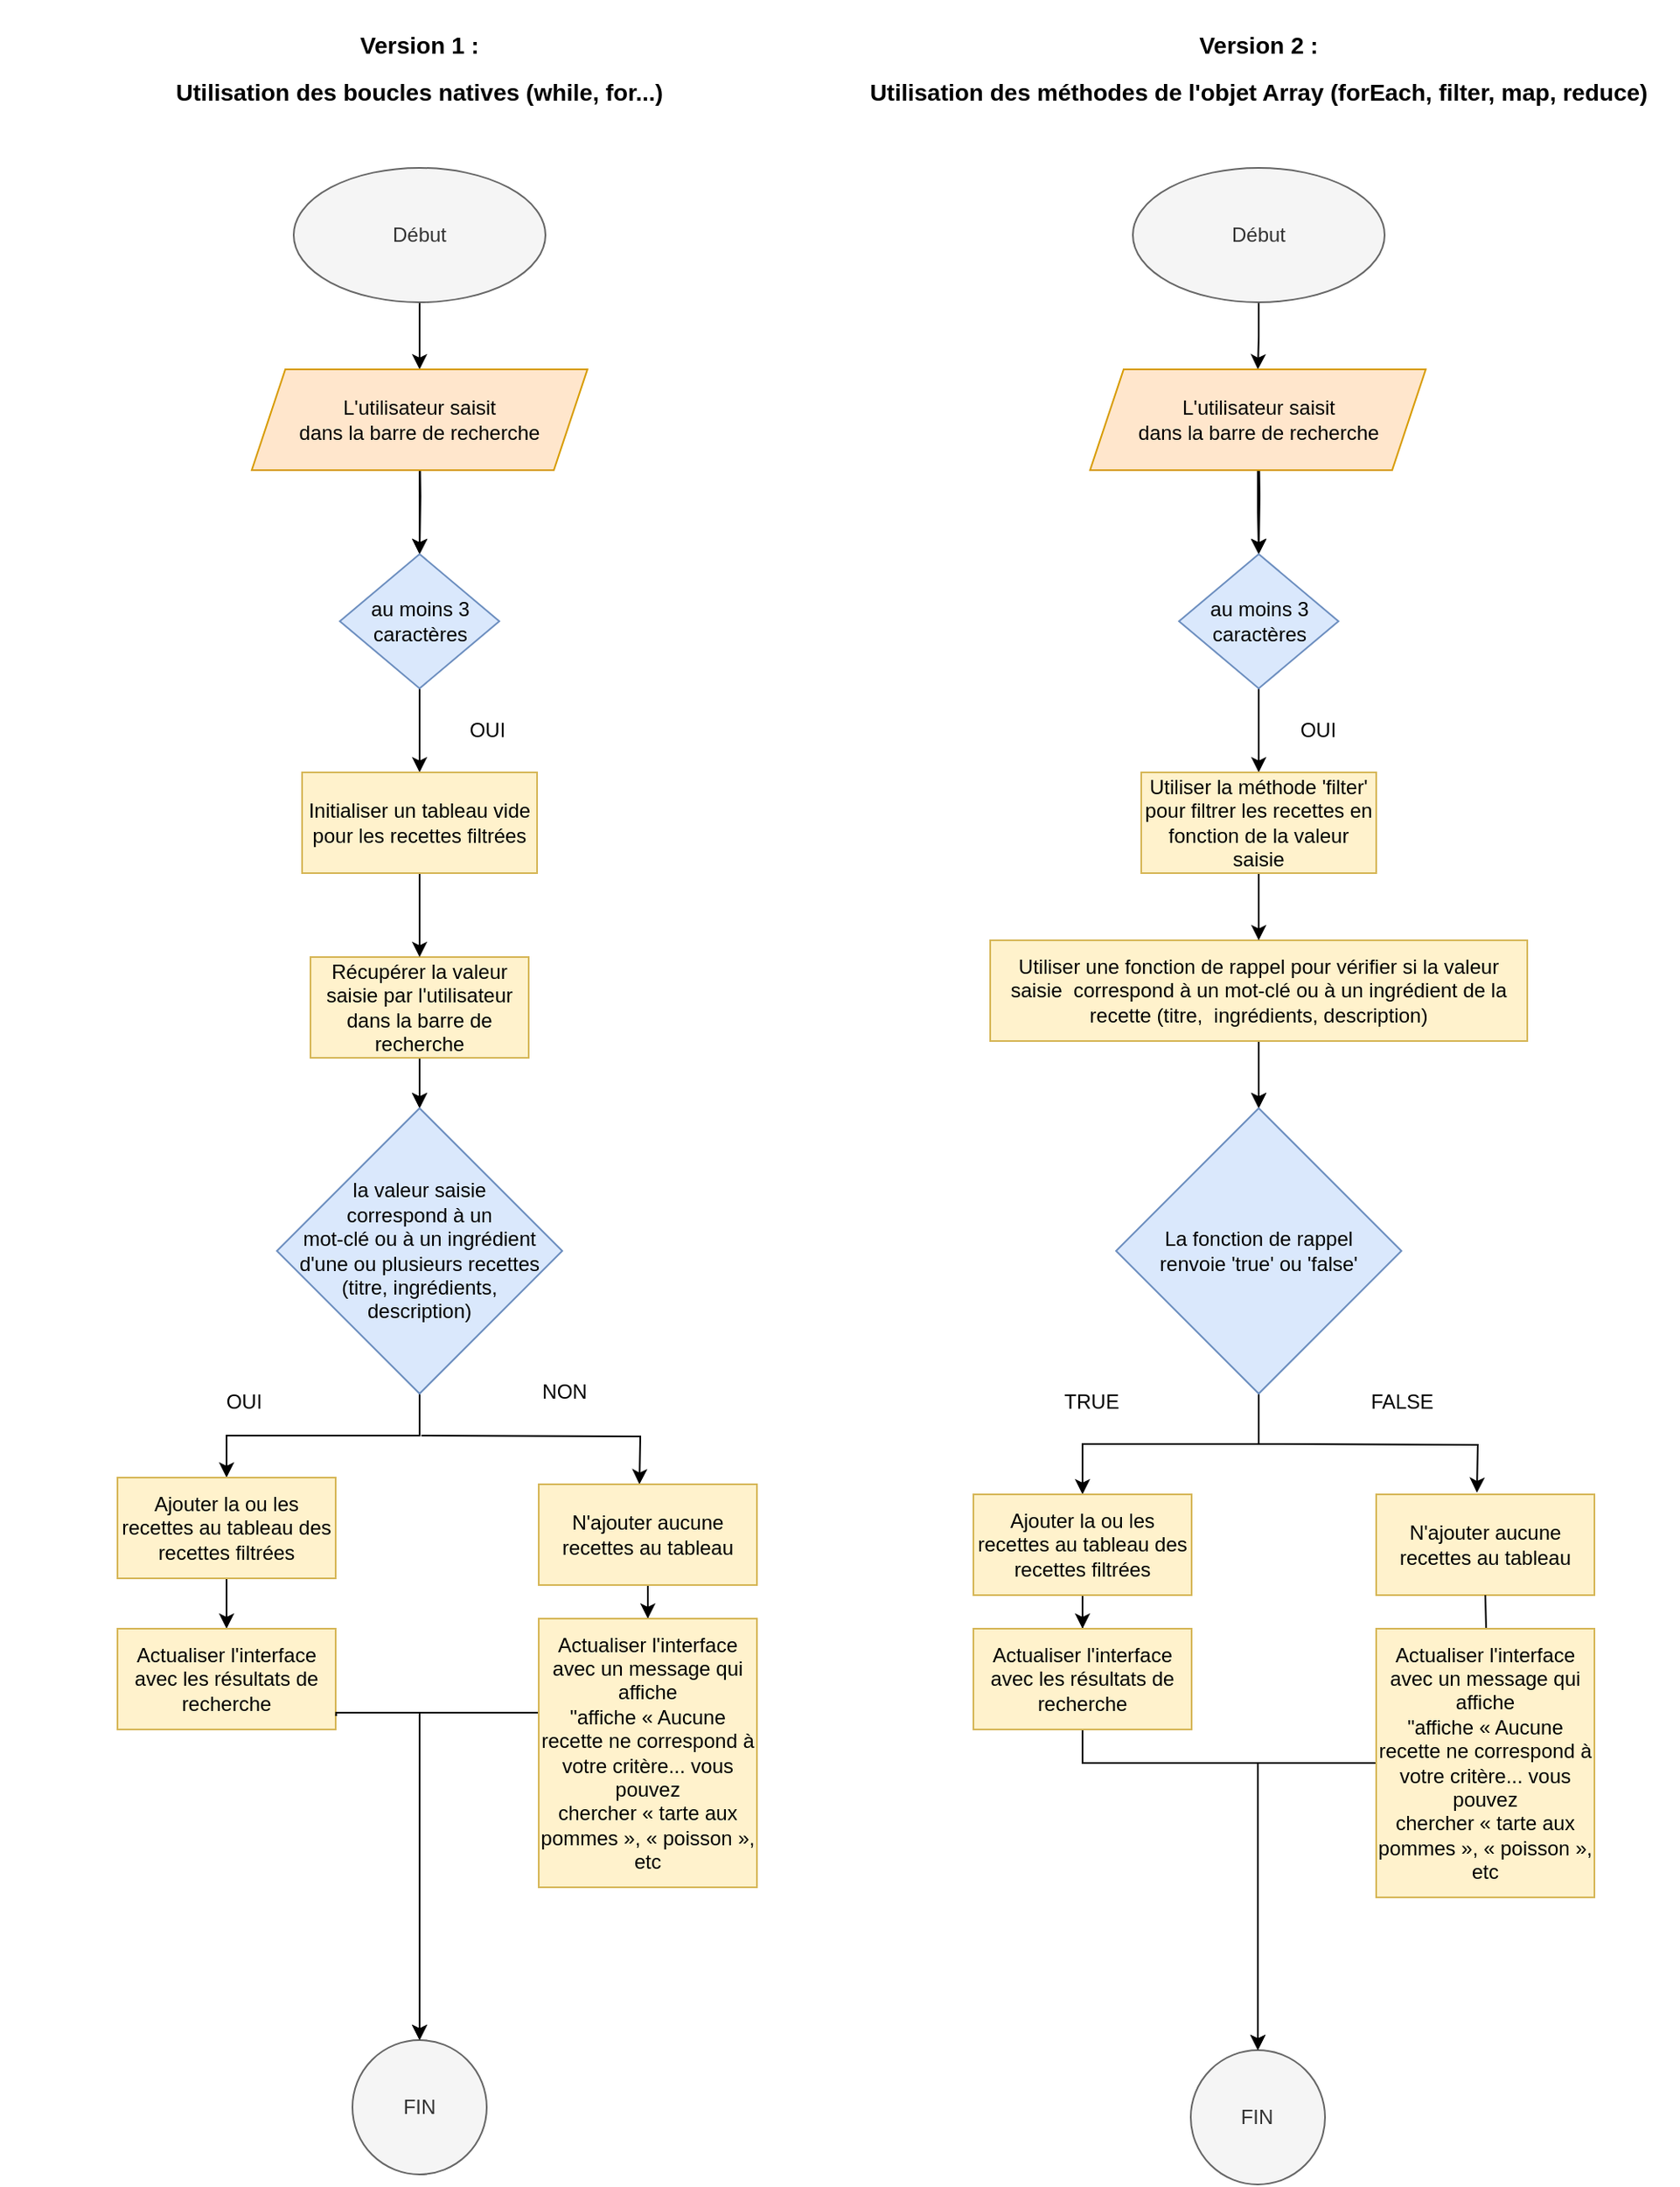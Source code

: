 <mxfile version="21.3.2" type="github">
  <diagram id="h9-nGVWCvcBNPeG7YI5t" name="Page-1">
    <mxGraphModel dx="2856" dy="967" grid="1" gridSize="10" guides="1" tooltips="1" connect="1" arrows="1" fold="1" page="1" pageScale="1" pageWidth="1169" pageHeight="827" math="0" shadow="0">
      <root>
        <mxCell id="0" />
        <mxCell id="1" parent="0" />
        <mxCell id="xWPHA_yK9mj-nhTMeCzt-11" value="" style="edgeStyle=orthogonalEdgeStyle;rounded=0;orthogonalLoop=1;jettySize=auto;html=1;" parent="1" source="xWPHA_yK9mj-nhTMeCzt-1" target="xWPHA_yK9mj-nhTMeCzt-5" edge="1">
          <mxGeometry relative="1" as="geometry" />
        </mxCell>
        <mxCell id="xWPHA_yK9mj-nhTMeCzt-1" value="Début" style="ellipse;whiteSpace=wrap;html=1;fillColor=#f5f5f5;strokeColor=#666666;fontColor=#333333;" parent="1" vertex="1">
          <mxGeometry x="145" y="120" width="150" height="80" as="geometry" />
        </mxCell>
        <mxCell id="xWPHA_yK9mj-nhTMeCzt-15" value="" style="edgeStyle=orthogonalEdgeStyle;rounded=0;orthogonalLoop=1;jettySize=auto;html=1;" parent="1" source="xWPHA_yK9mj-nhTMeCzt-2" target="xWPHA_yK9mj-nhTMeCzt-14" edge="1">
          <mxGeometry relative="1" as="geometry" />
        </mxCell>
        <mxCell id="xWPHA_yK9mj-nhTMeCzt-22" value="" style="edgeStyle=orthogonalEdgeStyle;rounded=0;orthogonalLoop=1;jettySize=auto;html=1;" parent="1" source="xWPHA_yK9mj-nhTMeCzt-2" target="xWPHA_yK9mj-nhTMeCzt-14" edge="1">
          <mxGeometry relative="1" as="geometry" />
        </mxCell>
        <mxCell id="xWPHA_yK9mj-nhTMeCzt-2" value="Récupérer la valeur saisie par l&#39;utilisateur dans la barre de recherche" style="rounded=0;whiteSpace=wrap;html=1;align=center;fillColor=#fff2cc;strokeColor=#d6b656;" parent="1" vertex="1">
          <mxGeometry x="155" y="590" width="130" height="60" as="geometry" />
        </mxCell>
        <mxCell id="xWPHA_yK9mj-nhTMeCzt-10" value="" style="edgeStyle=orthogonalEdgeStyle;rounded=0;orthogonalLoop=1;jettySize=auto;html=1;" parent="1" target="xWPHA_yK9mj-nhTMeCzt-6" edge="1">
          <mxGeometry relative="1" as="geometry">
            <mxPoint x="220" y="280" as="sourcePoint" />
          </mxGeometry>
        </mxCell>
        <mxCell id="xWPHA_yK9mj-nhTMeCzt-9" value="" style="edgeStyle=orthogonalEdgeStyle;rounded=0;orthogonalLoop=1;jettySize=auto;html=1;" parent="1" source="xWPHA_yK9mj-nhTMeCzt-5" target="xWPHA_yK9mj-nhTMeCzt-6" edge="1">
          <mxGeometry relative="1" as="geometry" />
        </mxCell>
        <mxCell id="xWPHA_yK9mj-nhTMeCzt-5" value="&lt;div&gt;L&#39;utilisateur saisit &lt;br&gt;&lt;/div&gt;&lt;div&gt;dans la barre de recherche&lt;/div&gt;" style="shape=parallelogram;perimeter=parallelogramPerimeter;whiteSpace=wrap;html=1;fixedSize=1;align=center;fillColor=#ffe6cc;strokeColor=#d79b00;" parent="1" vertex="1">
          <mxGeometry x="120" y="240" width="200" height="60" as="geometry" />
        </mxCell>
        <mxCell id="xWPHA_yK9mj-nhTMeCzt-20" value="" style="edgeStyle=orthogonalEdgeStyle;rounded=0;orthogonalLoop=1;jettySize=auto;html=1;" parent="1" source="xWPHA_yK9mj-nhTMeCzt-6" target="xWPHA_yK9mj-nhTMeCzt-19" edge="1">
          <mxGeometry relative="1" as="geometry" />
        </mxCell>
        <mxCell id="xWPHA_yK9mj-nhTMeCzt-6" value="au moins 3 caractères " style="rhombus;whiteSpace=wrap;html=1;fillColor=#dae8fc;strokeColor=#6c8ebf;" parent="1" vertex="1">
          <mxGeometry x="172.5" y="350" width="95" height="80" as="geometry" />
        </mxCell>
        <mxCell id="xWPHA_yK9mj-nhTMeCzt-12" value="OUI" style="text;html=1;align=center;verticalAlign=middle;resizable=0;points=[];autosize=1;strokeColor=none;fillColor=none;" parent="1" vertex="1">
          <mxGeometry x="240" y="440" width="40" height="30" as="geometry" />
        </mxCell>
        <mxCell id="xWPHA_yK9mj-nhTMeCzt-17" value="" style="edgeStyle=orthogonalEdgeStyle;rounded=0;orthogonalLoop=1;jettySize=auto;html=1;" parent="1" source="xWPHA_yK9mj-nhTMeCzt-14" target="xWPHA_yK9mj-nhTMeCzt-16" edge="1">
          <mxGeometry relative="1" as="geometry" />
        </mxCell>
        <mxCell id="xWPHA_yK9mj-nhTMeCzt-14" value="&lt;div&gt;la valeur saisie &lt;br&gt;&lt;/div&gt;&lt;div&gt;correspond à un &lt;br&gt;&lt;/div&gt;&lt;div&gt;mot-clé ou à un ingrédient &lt;br&gt;&lt;/div&gt;&lt;div&gt;d&#39;une ou plusieurs recettes &lt;br&gt;&lt;/div&gt;&lt;div&gt;(titre, ingrédients, &lt;br&gt;&lt;/div&gt;&lt;div&gt;description)&lt;/div&gt;" style="rhombus;whiteSpace=wrap;html=1;fillColor=#dae8fc;strokeColor=#6c8ebf;" parent="1" vertex="1">
          <mxGeometry x="135" y="680" width="170" height="170" as="geometry" />
        </mxCell>
        <mxCell id="Jp8aBGNhL-xKk1CDspty-2" value="" style="edgeStyle=orthogonalEdgeStyle;rounded=0;orthogonalLoop=1;jettySize=auto;html=1;" parent="1" source="xWPHA_yK9mj-nhTMeCzt-16" target="Jp8aBGNhL-xKk1CDspty-1" edge="1">
          <mxGeometry relative="1" as="geometry" />
        </mxCell>
        <mxCell id="xWPHA_yK9mj-nhTMeCzt-16" value="Ajouter la ou les recettes au tableau des recettes filtrées" style="rounded=0;whiteSpace=wrap;html=1;align=center;fillColor=#fff2cc;strokeColor=#d6b656;" parent="1" vertex="1">
          <mxGeometry x="40" y="900" width="130" height="60" as="geometry" />
        </mxCell>
        <mxCell id="xWPHA_yK9mj-nhTMeCzt-18" value="OUI" style="text;html=1;align=center;verticalAlign=middle;resizable=0;points=[];autosize=1;strokeColor=none;fillColor=none;" parent="1" vertex="1">
          <mxGeometry x="95" y="840" width="40" height="30" as="geometry" />
        </mxCell>
        <mxCell id="xWPHA_yK9mj-nhTMeCzt-26" value="" style="edgeStyle=orthogonalEdgeStyle;rounded=0;orthogonalLoop=1;jettySize=auto;html=1;entryX=0.5;entryY=0;entryDx=0;entryDy=0;" parent="1" source="xWPHA_yK9mj-nhTMeCzt-19" target="xWPHA_yK9mj-nhTMeCzt-2" edge="1">
          <mxGeometry relative="1" as="geometry">
            <Array as="points">
              <mxPoint x="220" y="560" />
              <mxPoint x="220" y="560" />
            </Array>
          </mxGeometry>
        </mxCell>
        <mxCell id="xWPHA_yK9mj-nhTMeCzt-19" value="Initialiser un tableau vide pour les recettes filtrées" style="rounded=0;whiteSpace=wrap;html=1;align=center;fillColor=#fff2cc;strokeColor=#d6b656;" parent="1" vertex="1">
          <mxGeometry x="150" y="480" width="140" height="60" as="geometry" />
        </mxCell>
        <mxCell id="Jp8aBGNhL-xKk1CDspty-1" value="Actualiser l&#39;interface avec les résultats de recherche" style="rounded=0;whiteSpace=wrap;html=1;align=center;fillColor=#fff2cc;strokeColor=#d6b656;" parent="1" vertex="1">
          <mxGeometry x="40" y="990" width="130" height="60" as="geometry" />
        </mxCell>
        <mxCell id="Jp8aBGNhL-xKk1CDspty-27" value="" style="edgeStyle=orthogonalEdgeStyle;rounded=0;orthogonalLoop=1;jettySize=auto;html=1;exitX=1.002;exitY=0.867;exitDx=0;exitDy=0;exitPerimeter=0;" parent="1" source="Jp8aBGNhL-xKk1CDspty-1" target="Jp8aBGNhL-xKk1CDspty-26" edge="1">
          <mxGeometry relative="1" as="geometry">
            <mxPoint x="180" y="1050" as="sourcePoint" />
            <Array as="points">
              <mxPoint x="170" y="1040" />
              <mxPoint x="220" y="1040" />
            </Array>
          </mxGeometry>
        </mxCell>
        <mxCell id="Jp8aBGNhL-xKk1CDspty-26" value="FIN" style="ellipse;whiteSpace=wrap;html=1;rounded=0;fillColor=#f5f5f5;fontColor=#333333;strokeColor=#666666;" parent="1" vertex="1">
          <mxGeometry x="179.995" y="1235" width="80" height="80" as="geometry" />
        </mxCell>
        <mxCell id="Jp8aBGNhL-xKk1CDspty-28" value="&lt;h2 style=&quot;font-size: 14px;&quot; align=&quot;center&quot;&gt;&lt;font style=&quot;font-size: 14px;&quot;&gt;Version 1 :&lt;br&gt;&lt;/font&gt;&lt;/h2&gt;&lt;h2 style=&quot;font-size: 14px;&quot; align=&quot;center&quot;&gt;&lt;font style=&quot;font-size: 14px;&quot;&gt;Utilisation des boucles natives (while, for...)&lt;/font&gt;&lt;/h2&gt;" style="text;whiteSpace=wrap;html=1;align=center;" parent="1" vertex="1">
          <mxGeometry x="-30" y="20" width="500" height="70" as="geometry" />
        </mxCell>
        <mxCell id="Jp8aBGNhL-xKk1CDspty-29" value="" style="edgeStyle=orthogonalEdgeStyle;rounded=0;orthogonalLoop=1;jettySize=auto;html=1;" parent="1" source="Jp8aBGNhL-xKk1CDspty-30" target="Jp8aBGNhL-xKk1CDspty-37" edge="1">
          <mxGeometry relative="1" as="geometry" />
        </mxCell>
        <mxCell id="Jp8aBGNhL-xKk1CDspty-30" value="Début" style="ellipse;whiteSpace=wrap;html=1;fillColor=#f5f5f5;strokeColor=#666666;fontColor=#333333;" parent="1" vertex="1">
          <mxGeometry x="645" y="120" width="150" height="80" as="geometry" />
        </mxCell>
        <mxCell id="Jp8aBGNhL-xKk1CDspty-31" value="" style="edgeStyle=orthogonalEdgeStyle;rounded=0;orthogonalLoop=1;jettySize=auto;html=1;" parent="1" source="Jp8aBGNhL-xKk1CDspty-33" target="Jp8aBGNhL-xKk1CDspty-42" edge="1">
          <mxGeometry relative="1" as="geometry" />
        </mxCell>
        <mxCell id="Jp8aBGNhL-xKk1CDspty-32" value="" style="edgeStyle=orthogonalEdgeStyle;rounded=0;orthogonalLoop=1;jettySize=auto;html=1;" parent="1" source="Jp8aBGNhL-xKk1CDspty-33" target="Jp8aBGNhL-xKk1CDspty-42" edge="1">
          <mxGeometry relative="1" as="geometry" />
        </mxCell>
        <mxCell id="Jp8aBGNhL-xKk1CDspty-33" value="Utiliser une fonction de rappel pour vérifier si la valeur saisie&amp;nbsp; correspond à un mot-clé ou à un ingrédient de la recette (titre,&amp;nbsp; ingrédients, description)" style="rounded=0;whiteSpace=wrap;html=1;align=center;fillColor=#fff2cc;strokeColor=#d6b656;" parent="1" vertex="1">
          <mxGeometry x="560" y="580" width="320" height="60" as="geometry" />
        </mxCell>
        <mxCell id="Jp8aBGNhL-xKk1CDspty-34" value="" style="edgeStyle=orthogonalEdgeStyle;rounded=0;orthogonalLoop=1;jettySize=auto;html=1;" parent="1" target="Jp8aBGNhL-xKk1CDspty-39" edge="1">
          <mxGeometry relative="1" as="geometry">
            <mxPoint x="720" y="280" as="sourcePoint" />
          </mxGeometry>
        </mxCell>
        <mxCell id="Jp8aBGNhL-xKk1CDspty-36" value="" style="edgeStyle=orthogonalEdgeStyle;rounded=0;orthogonalLoop=1;jettySize=auto;html=1;" parent="1" source="Jp8aBGNhL-xKk1CDspty-37" target="Jp8aBGNhL-xKk1CDspty-39" edge="1">
          <mxGeometry relative="1" as="geometry" />
        </mxCell>
        <mxCell id="Jp8aBGNhL-xKk1CDspty-37" value="&lt;div&gt;L&#39;utilisateur saisit &lt;br&gt;&lt;/div&gt;&lt;div&gt;dans la barre de recherche&lt;/div&gt;" style="shape=parallelogram;perimeter=parallelogramPerimeter;whiteSpace=wrap;html=1;fixedSize=1;align=center;fillColor=#ffe6cc;strokeColor=#d79b00;" parent="1" vertex="1">
          <mxGeometry x="619.5" y="240" width="200" height="60" as="geometry" />
        </mxCell>
        <mxCell id="Jp8aBGNhL-xKk1CDspty-38" value="" style="edgeStyle=orthogonalEdgeStyle;rounded=0;orthogonalLoop=1;jettySize=auto;html=1;" parent="1" source="Jp8aBGNhL-xKk1CDspty-39" target="Jp8aBGNhL-xKk1CDspty-47" edge="1">
          <mxGeometry relative="1" as="geometry" />
        </mxCell>
        <mxCell id="Jp8aBGNhL-xKk1CDspty-39" value="au moins 3 caractères " style="rhombus;whiteSpace=wrap;html=1;fillColor=#dae8fc;strokeColor=#6c8ebf;" parent="1" vertex="1">
          <mxGeometry x="672.5" y="350" width="95" height="80" as="geometry" />
        </mxCell>
        <mxCell id="Jp8aBGNhL-xKk1CDspty-40" value="OUI" style="text;html=1;align=center;verticalAlign=middle;resizable=0;points=[];autosize=1;strokeColor=none;fillColor=none;" parent="1" vertex="1">
          <mxGeometry x="735" y="440" width="40" height="30" as="geometry" />
        </mxCell>
        <mxCell id="Jp8aBGNhL-xKk1CDspty-41" value="" style="edgeStyle=orthogonalEdgeStyle;rounded=0;orthogonalLoop=1;jettySize=auto;html=1;" parent="1" source="Jp8aBGNhL-xKk1CDspty-42" target="Jp8aBGNhL-xKk1CDspty-44" edge="1">
          <mxGeometry relative="1" as="geometry" />
        </mxCell>
        <mxCell id="Jp8aBGNhL-xKk1CDspty-42" value="&lt;div&gt;La fonction de rappel &lt;br&gt;&lt;/div&gt;&lt;div&gt;renvoie &#39;true&#39; ou &#39;false&#39;&lt;br&gt;&lt;/div&gt;" style="rhombus;whiteSpace=wrap;html=1;fillColor=#dae8fc;strokeColor=#6c8ebf;" parent="1" vertex="1">
          <mxGeometry x="635" y="680" width="170" height="170" as="geometry" />
        </mxCell>
        <mxCell id="Jp8aBGNhL-xKk1CDspty-43" value="" style="edgeStyle=orthogonalEdgeStyle;rounded=0;orthogonalLoop=1;jettySize=auto;html=1;" parent="1" source="Jp8aBGNhL-xKk1CDspty-44" target="Jp8aBGNhL-xKk1CDspty-49" edge="1">
          <mxGeometry relative="1" as="geometry" />
        </mxCell>
        <mxCell id="Jp8aBGNhL-xKk1CDspty-44" value="Ajouter la ou les recettes au tableau des recettes filtrées" style="rounded=0;whiteSpace=wrap;html=1;align=center;fillColor=#fff2cc;strokeColor=#d6b656;" parent="1" vertex="1">
          <mxGeometry x="549.99" y="910" width="130" height="60" as="geometry" />
        </mxCell>
        <mxCell id="Jp8aBGNhL-xKk1CDspty-45" value="TRUE" style="text;html=1;align=center;verticalAlign=middle;resizable=0;points=[];autosize=1;strokeColor=none;fillColor=none;" parent="1" vertex="1">
          <mxGeometry x="590" y="840" width="60" height="30" as="geometry" />
        </mxCell>
        <mxCell id="Jp8aBGNhL-xKk1CDspty-46" value="" style="edgeStyle=orthogonalEdgeStyle;rounded=0;orthogonalLoop=1;jettySize=auto;html=1;entryX=0.5;entryY=0;entryDx=0;entryDy=0;" parent="1" source="Jp8aBGNhL-xKk1CDspty-47" target="Jp8aBGNhL-xKk1CDspty-33" edge="1">
          <mxGeometry relative="1" as="geometry">
            <Array as="points">
              <mxPoint x="720" y="520" />
            </Array>
          </mxGeometry>
        </mxCell>
        <mxCell id="Jp8aBGNhL-xKk1CDspty-47" value="Utiliser la méthode &#39;filter&#39; pour filtrer les recettes en fonction de la valeur saisie" style="rounded=0;whiteSpace=wrap;html=1;align=center;fillColor=#fff2cc;strokeColor=#d6b656;" parent="1" vertex="1">
          <mxGeometry x="650" y="480" width="140" height="60" as="geometry" />
        </mxCell>
        <mxCell id="IoGaBJS2Na2avN20czFi-11" style="edgeStyle=orthogonalEdgeStyle;rounded=0;orthogonalLoop=1;jettySize=auto;html=1;entryX=0.5;entryY=0;entryDx=0;entryDy=0;" edge="1" parent="1" source="Jp8aBGNhL-xKk1CDspty-49" target="Jp8aBGNhL-xKk1CDspty-64">
          <mxGeometry relative="1" as="geometry">
            <Array as="points">
              <mxPoint x="615" y="1070" />
              <mxPoint x="719" y="1070" />
            </Array>
          </mxGeometry>
        </mxCell>
        <mxCell id="Jp8aBGNhL-xKk1CDspty-49" value="Actualiser l&#39;interface avec les résultats de recherche" style="rounded=0;whiteSpace=wrap;html=1;align=center;fillColor=#fff2cc;strokeColor=#d6b656;" parent="1" vertex="1">
          <mxGeometry x="549.99" y="990" width="130" height="60" as="geometry" />
        </mxCell>
        <mxCell id="Jp8aBGNhL-xKk1CDspty-64" value="FIN" style="ellipse;whiteSpace=wrap;html=1;rounded=0;fillColor=#f5f5f5;fontColor=#333333;strokeColor=#666666;" parent="1" vertex="1">
          <mxGeometry x="679.495" y="1241" width="80" height="80" as="geometry" />
        </mxCell>
        <mxCell id="Jp8aBGNhL-xKk1CDspty-65" value="&lt;h2 style=&quot;font-size: 14px;&quot; align=&quot;center&quot;&gt;&lt;font style=&quot;font-size: 14px;&quot;&gt;Version 2 :&lt;br&gt;&lt;/font&gt;&lt;/h2&gt;&lt;h2 style=&quot;font-size: 14px;&quot;&gt;&lt;font style=&quot;font-size: 14px;&quot;&gt;Utilisation des méthodes de l&#39;objet Array (forEach, filter, map, reduce)&lt;/font&gt;&lt;/h2&gt;&lt;h2 align=&quot;center&quot;&gt;&lt;/h2&gt;" style="text;whiteSpace=wrap;html=1;align=center;" parent="1" vertex="1">
          <mxGeometry x="470" y="20" width="500" height="70" as="geometry" />
        </mxCell>
        <mxCell id="IoGaBJS2Na2avN20czFi-1" value="" style="edgeStyle=orthogonalEdgeStyle;rounded=0;orthogonalLoop=1;jettySize=auto;html=1;" edge="1" parent="1">
          <mxGeometry relative="1" as="geometry">
            <mxPoint x="720" y="880" as="sourcePoint" />
            <mxPoint x="850" y="909" as="targetPoint" />
          </mxGeometry>
        </mxCell>
        <mxCell id="IoGaBJS2Na2avN20czFi-2" value="N&#39;ajouter aucune recettes au tableau" style="rounded=0;whiteSpace=wrap;html=1;align=center;fillColor=#fff2cc;strokeColor=#d6b656;" vertex="1" parent="1">
          <mxGeometry x="790" y="910" width="130" height="60" as="geometry" />
        </mxCell>
        <mxCell id="IoGaBJS2Na2avN20czFi-3" value="" style="edgeStyle=orthogonalEdgeStyle;rounded=0;orthogonalLoop=1;jettySize=auto;html=1;" edge="1" parent="1" target="IoGaBJS2Na2avN20czFi-4">
          <mxGeometry relative="1" as="geometry">
            <mxPoint x="855.01" y="970" as="sourcePoint" />
          </mxGeometry>
        </mxCell>
        <mxCell id="IoGaBJS2Na2avN20czFi-10" style="edgeStyle=orthogonalEdgeStyle;rounded=0;orthogonalLoop=1;jettySize=auto;html=1;entryX=0.5;entryY=0;entryDx=0;entryDy=0;" edge="1" parent="1" source="IoGaBJS2Na2avN20czFi-4" target="Jp8aBGNhL-xKk1CDspty-64">
          <mxGeometry relative="1" as="geometry" />
        </mxCell>
        <mxCell id="IoGaBJS2Na2avN20czFi-4" value="Actualiser l&#39;interface avec un message qui affiche &lt;br&gt;&quot;affiche « Aucune recette ne correspond à votre critère... vous pouvez&lt;br role=&quot;presentation&quot;&gt;&lt;span dir=&quot;ltr&quot; role=&quot;presentation&quot; style=&quot;left: 11.59%; top: 22.34%; font-size: calc(var(--scale-factor)*11.00px); font-family: sans-serif; transform: scaleX(1.0);&quot;&gt;chercher « tarte aux pommes », « poisson », etc&lt;/span&gt;" style="rounded=0;whiteSpace=wrap;html=1;align=center;fillColor=#fff2cc;strokeColor=#d6b656;" vertex="1" parent="1">
          <mxGeometry x="790" y="990" width="130" height="160" as="geometry" />
        </mxCell>
        <mxCell id="IoGaBJS2Na2avN20czFi-5" value="FALSE" style="text;html=1;align=center;verticalAlign=middle;resizable=0;points=[];autosize=1;strokeColor=none;fillColor=none;" vertex="1" parent="1">
          <mxGeometry x="775" y="840" width="60" height="30" as="geometry" />
        </mxCell>
        <mxCell id="IoGaBJS2Na2avN20czFi-12" value="" style="edgeStyle=orthogonalEdgeStyle;rounded=0;orthogonalLoop=1;jettySize=auto;html=1;" edge="1" parent="1">
          <mxGeometry relative="1" as="geometry">
            <mxPoint x="221" y="875" as="sourcePoint" />
            <mxPoint x="351" y="904" as="targetPoint" />
          </mxGeometry>
        </mxCell>
        <mxCell id="IoGaBJS2Na2avN20czFi-17" value="" style="edgeStyle=orthogonalEdgeStyle;rounded=0;orthogonalLoop=1;jettySize=auto;html=1;" edge="1" parent="1" source="IoGaBJS2Na2avN20czFi-13" target="IoGaBJS2Na2avN20czFi-15">
          <mxGeometry relative="1" as="geometry" />
        </mxCell>
        <mxCell id="IoGaBJS2Na2avN20czFi-13" value="N&#39;ajouter aucune recettes au tableau" style="rounded=0;whiteSpace=wrap;html=1;align=center;fillColor=#fff2cc;strokeColor=#d6b656;" vertex="1" parent="1">
          <mxGeometry x="291" y="904" width="130" height="60" as="geometry" />
        </mxCell>
        <mxCell id="IoGaBJS2Na2avN20czFi-14" style="edgeStyle=orthogonalEdgeStyle;rounded=0;orthogonalLoop=1;jettySize=auto;html=1;entryX=0.5;entryY=0;entryDx=0;entryDy=0;" edge="1" parent="1" source="IoGaBJS2Na2avN20czFi-15">
          <mxGeometry relative="1" as="geometry">
            <mxPoint x="220" y="1235" as="targetPoint" />
            <Array as="points">
              <mxPoint x="220" y="1040" />
            </Array>
          </mxGeometry>
        </mxCell>
        <mxCell id="IoGaBJS2Na2avN20czFi-15" value="Actualiser l&#39;interface avec un message qui affiche &lt;br&gt;&quot;affiche « Aucune recette ne correspond à votre critère... vous pouvez&lt;br role=&quot;presentation&quot;&gt;&lt;span dir=&quot;ltr&quot; role=&quot;presentation&quot; style=&quot;left: 11.59%; top: 22.34%; font-size: calc(var(--scale-factor)*11.00px); font-family: sans-serif; transform: scaleX(1.0);&quot;&gt;chercher « tarte aux pommes », « poisson », etc&lt;/span&gt;" style="rounded=0;whiteSpace=wrap;html=1;align=center;fillColor=#fff2cc;strokeColor=#d6b656;" vertex="1" parent="1">
          <mxGeometry x="291" y="984" width="130" height="160" as="geometry" />
        </mxCell>
        <mxCell id="IoGaBJS2Na2avN20czFi-16" value="&lt;div&gt;NON&lt;/div&gt;" style="text;html=1;align=center;verticalAlign=middle;resizable=0;points=[];autosize=1;strokeColor=none;fillColor=none;" vertex="1" parent="1">
          <mxGeometry x="281" y="834" width="50" height="30" as="geometry" />
        </mxCell>
      </root>
    </mxGraphModel>
  </diagram>
</mxfile>
